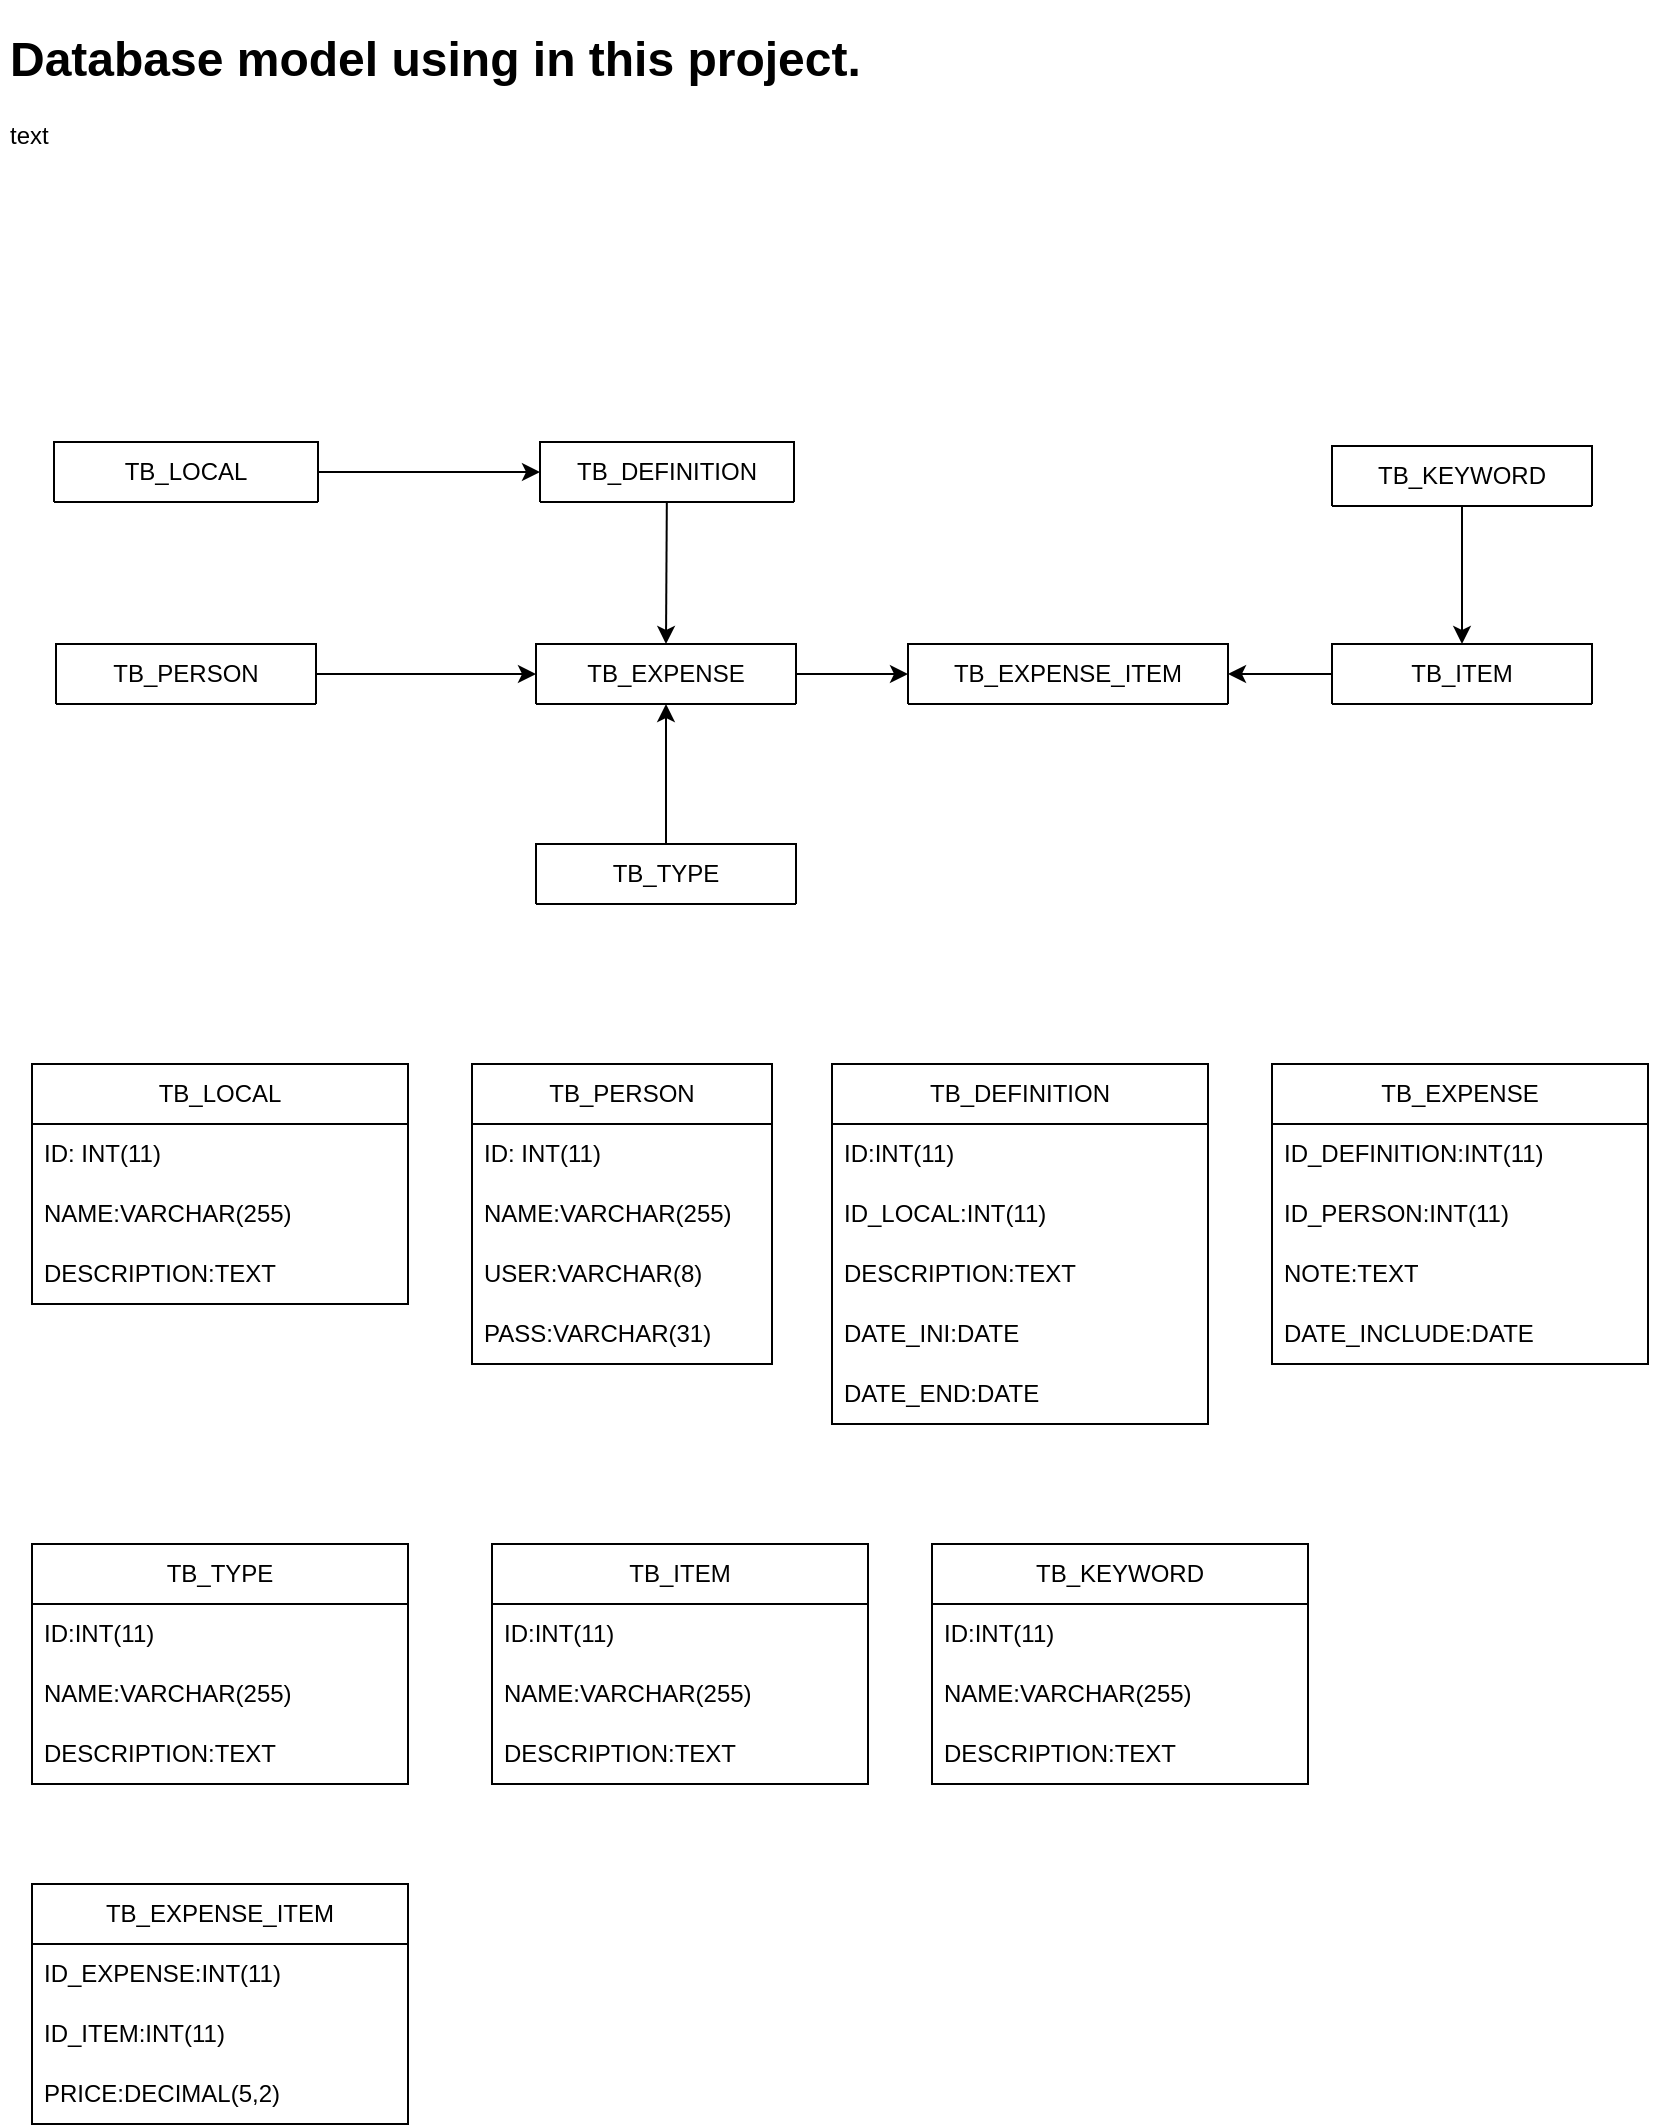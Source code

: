 <mxfile>
    <diagram name="Page-1" id="-mdfCCarGfJarrACI-WE">
        <mxGraphModel dx="1021" dy="434" grid="1" gridSize="10" guides="1" tooltips="1" connect="1" arrows="1" fold="1" page="1" pageScale="1" pageWidth="850" pageHeight="1100" math="0" shadow="0">
            <root>
                <mxCell id="0"/>
                <mxCell id="1" parent="0"/>
                <mxCell id="212D3otzy2RmVLP-Crpa-23" style="edgeStyle=orthogonalEdgeStyle;rounded=0;orthogonalLoop=1;jettySize=auto;html=1;" parent="1" source="212D3otzy2RmVLP-Crpa-1" target="212D3otzy2RmVLP-Crpa-17" edge="1">
                    <mxGeometry relative="1" as="geometry"/>
                </mxCell>
                <mxCell id="212D3otzy2RmVLP-Crpa-1" value="TB_PERSON" style="swimlane;fontStyle=0;childLayout=stackLayout;horizontal=1;startSize=30;horizontalStack=0;resizeParent=1;resizeParentMax=0;resizeLast=0;collapsible=1;marginBottom=0;whiteSpace=wrap;html=1;" parent="1" vertex="1" collapsed="1">
                    <mxGeometry x="38" y="322" width="130" height="30" as="geometry">
                        <mxRectangle x="40" y="240" width="140" height="60" as="alternateBounds"/>
                    </mxGeometry>
                </mxCell>
                <mxCell id="212D3otzy2RmVLP-Crpa-48" style="edgeStyle=orthogonalEdgeStyle;rounded=0;orthogonalLoop=1;jettySize=auto;html=1;" parent="1" source="212D3otzy2RmVLP-Crpa-7" target="212D3otzy2RmVLP-Crpa-46" edge="1">
                    <mxGeometry relative="1" as="geometry"/>
                </mxCell>
                <mxCell id="212D3otzy2RmVLP-Crpa-7" value="TB_ITEM" style="swimlane;fontStyle=0;childLayout=stackLayout;horizontal=1;startSize=30;horizontalStack=0;resizeParent=1;resizeParentMax=0;resizeLast=0;collapsible=1;marginBottom=0;whiteSpace=wrap;html=1;" parent="1" vertex="1" collapsed="1">
                    <mxGeometry x="676" y="322" width="130" height="30" as="geometry">
                        <mxRectangle x="510" y="240" width="140" height="60" as="alternateBounds"/>
                    </mxGeometry>
                </mxCell>
                <mxCell id="78" style="edgeStyle=none;html=1;" edge="1" parent="1" source="212D3otzy2RmVLP-Crpa-12" target="212D3otzy2RmVLP-Crpa-17">
                    <mxGeometry relative="1" as="geometry"/>
                </mxCell>
                <mxCell id="212D3otzy2RmVLP-Crpa-12" value="TB_TYPE" style="swimlane;fontStyle=0;childLayout=stackLayout;horizontal=1;startSize=30;horizontalStack=0;resizeParent=1;resizeParentMax=0;resizeLast=0;collapsible=1;marginBottom=0;whiteSpace=wrap;html=1;" parent="1" vertex="1" collapsed="1">
                    <mxGeometry x="278" y="422" width="130" height="30" as="geometry">
                        <mxRectangle x="280" y="90" width="140" height="60" as="alternateBounds"/>
                    </mxGeometry>
                </mxCell>
                <mxCell id="212D3otzy2RmVLP-Crpa-47" style="edgeStyle=orthogonalEdgeStyle;rounded=0;orthogonalLoop=1;jettySize=auto;html=1;" parent="1" source="212D3otzy2RmVLP-Crpa-17" target="212D3otzy2RmVLP-Crpa-46" edge="1">
                    <mxGeometry relative="1" as="geometry"/>
                </mxCell>
                <mxCell id="212D3otzy2RmVLP-Crpa-17" value="TB_EXPENSE" style="swimlane;fontStyle=0;childLayout=stackLayout;horizontal=1;startSize=30;horizontalStack=0;resizeParent=1;resizeParentMax=0;resizeLast=0;collapsible=1;marginBottom=0;whiteSpace=wrap;html=1;" parent="1" vertex="1" collapsed="1">
                    <mxGeometry x="278" y="322" width="130" height="30" as="geometry">
                        <mxRectangle x="280" y="240" width="140" height="60" as="alternateBounds"/>
                    </mxGeometry>
                </mxCell>
                <mxCell id="212D3otzy2RmVLP-Crpa-22" style="edgeStyle=orthogonalEdgeStyle;rounded=0;orthogonalLoop=1;jettySize=auto;html=1;exitX=0.5;exitY=1;exitDx=0;exitDy=0;" parent="1" source="212D3otzy2RmVLP-Crpa-17" target="212D3otzy2RmVLP-Crpa-17" edge="1">
                    <mxGeometry relative="1" as="geometry"/>
                </mxCell>
                <mxCell id="212D3otzy2RmVLP-Crpa-30" style="edgeStyle=orthogonalEdgeStyle;rounded=0;orthogonalLoop=1;jettySize=auto;html=1;" parent="1" source="212D3otzy2RmVLP-Crpa-29" target="212D3otzy2RmVLP-Crpa-7" edge="1">
                    <mxGeometry relative="1" as="geometry"/>
                </mxCell>
                <mxCell id="212D3otzy2RmVLP-Crpa-29" value="TB_KEYWORD" style="swimlane;fontStyle=0;childLayout=stackLayout;horizontal=1;startSize=30;horizontalStack=0;resizeParent=1;resizeParentMax=0;resizeLast=0;collapsible=1;marginBottom=0;whiteSpace=wrap;html=1;" parent="1" vertex="1" collapsed="1">
                    <mxGeometry x="676" y="223" width="130" height="30" as="geometry">
                        <mxRectangle x="510" y="240" width="140" height="60" as="alternateBounds"/>
                    </mxGeometry>
                </mxCell>
                <mxCell id="49" value="" style="edgeStyle=none;html=1;" parent="1" source="212D3otzy2RmVLP-Crpa-33" target="45" edge="1">
                    <mxGeometry relative="1" as="geometry"/>
                </mxCell>
                <mxCell id="212D3otzy2RmVLP-Crpa-33" value="TB_LOCAL" style="swimlane;fontStyle=0;childLayout=stackLayout;horizontal=1;startSize=30;horizontalStack=0;resizeParent=1;resizeParentMax=0;resizeLast=0;collapsible=1;marginBottom=0;whiteSpace=wrap;html=1;" parent="1" vertex="1" collapsed="1">
                    <mxGeometry x="37" y="221" width="132" height="30" as="geometry">
                        <mxRectangle x="-30" y="50" width="140" height="120" as="alternateBounds"/>
                    </mxGeometry>
                </mxCell>
                <mxCell id="212D3otzy2RmVLP-Crpa-34" value="Item 1" style="text;strokeColor=none;fillColor=none;align=left;verticalAlign=middle;spacingLeft=4;spacingRight=4;overflow=hidden;points=[[0,0.5],[1,0.5]];portConstraint=eastwest;rotatable=0;whiteSpace=wrap;html=1;" parent="212D3otzy2RmVLP-Crpa-33" vertex="1">
                    <mxGeometry y="30" width="140" height="30" as="geometry"/>
                </mxCell>
                <mxCell id="212D3otzy2RmVLP-Crpa-35" value="Item 2" style="text;strokeColor=none;fillColor=none;align=left;verticalAlign=middle;spacingLeft=4;spacingRight=4;overflow=hidden;points=[[0,0.5],[1,0.5]];portConstraint=eastwest;rotatable=0;whiteSpace=wrap;html=1;" parent="212D3otzy2RmVLP-Crpa-33" vertex="1">
                    <mxGeometry y="60" width="140" height="30" as="geometry"/>
                </mxCell>
                <mxCell id="212D3otzy2RmVLP-Crpa-36" value="Item 3" style="text;strokeColor=none;fillColor=none;align=left;verticalAlign=middle;spacingLeft=4;spacingRight=4;overflow=hidden;points=[[0,0.5],[1,0.5]];portConstraint=eastwest;rotatable=0;whiteSpace=wrap;html=1;" parent="212D3otzy2RmVLP-Crpa-33" vertex="1">
                    <mxGeometry y="90" width="140" height="30" as="geometry"/>
                </mxCell>
                <mxCell id="212D3otzy2RmVLP-Crpa-46" value="TB_EXPENSE_ITEM" style="swimlane;fontStyle=0;childLayout=stackLayout;horizontal=1;startSize=30;horizontalStack=0;resizeParent=1;resizeParentMax=0;resizeLast=0;collapsible=1;marginBottom=0;whiteSpace=wrap;html=1;" parent="1" vertex="1" collapsed="1">
                    <mxGeometry x="464" y="322" width="160" height="30" as="geometry">
                        <mxRectangle x="510" y="240" width="140" height="60" as="alternateBounds"/>
                    </mxGeometry>
                </mxCell>
                <mxCell id="34" value="TB_LOCAL" style="swimlane;fontStyle=0;childLayout=stackLayout;horizontal=1;startSize=30;horizontalStack=0;resizeParent=1;resizeParentMax=0;resizeLast=0;collapsible=1;marginBottom=0;whiteSpace=wrap;html=1;" parent="1" vertex="1">
                    <mxGeometry x="26" y="532" width="188" height="120" as="geometry"/>
                </mxCell>
                <mxCell id="35" value="ID: INT(11)" style="text;strokeColor=none;fillColor=none;align=left;verticalAlign=middle;spacingLeft=4;spacingRight=4;overflow=hidden;points=[[0,0.5],[1,0.5]];portConstraint=eastwest;rotatable=0;whiteSpace=wrap;html=1;" parent="34" vertex="1">
                    <mxGeometry y="30" width="188" height="30" as="geometry"/>
                </mxCell>
                <mxCell id="36" value="NAME:VARCHAR(255)" style="text;strokeColor=none;fillColor=none;align=left;verticalAlign=middle;spacingLeft=4;spacingRight=4;overflow=hidden;points=[[0,0.5],[1,0.5]];portConstraint=eastwest;rotatable=0;whiteSpace=wrap;html=1;" parent="34" vertex="1">
                    <mxGeometry y="60" width="188" height="30" as="geometry"/>
                </mxCell>
                <mxCell id="37" value="DESCRIPTION:TEXT" style="text;strokeColor=none;fillColor=none;align=left;verticalAlign=middle;spacingLeft=4;spacingRight=4;overflow=hidden;points=[[0,0.5],[1,0.5]];portConstraint=eastwest;rotatable=0;whiteSpace=wrap;html=1;" parent="34" vertex="1">
                    <mxGeometry y="90" width="188" height="30" as="geometry"/>
                </mxCell>
                <mxCell id="50" style="edgeStyle=none;html=1;entryX=0.5;entryY=0;entryDx=0;entryDy=0;" parent="1" source="45" target="212D3otzy2RmVLP-Crpa-17" edge="1">
                    <mxGeometry relative="1" as="geometry"/>
                </mxCell>
                <mxCell id="45" value="TB_DEFINITION" style="swimlane;fontStyle=0;childLayout=stackLayout;horizontal=1;startSize=30;horizontalStack=0;resizeParent=1;resizeParentMax=0;resizeLast=0;collapsible=1;marginBottom=0;whiteSpace=wrap;html=1;" parent="1" vertex="1" collapsed="1">
                    <mxGeometry x="280" y="221" width="127" height="30" as="geometry">
                        <mxRectangle x="-30" y="50" width="140" height="120" as="alternateBounds"/>
                    </mxGeometry>
                </mxCell>
                <mxCell id="46" value="Item 1" style="text;strokeColor=none;fillColor=none;align=left;verticalAlign=middle;spacingLeft=4;spacingRight=4;overflow=hidden;points=[[0,0.5],[1,0.5]];portConstraint=eastwest;rotatable=0;whiteSpace=wrap;html=1;" parent="45" vertex="1">
                    <mxGeometry y="30" width="140" height="30" as="geometry"/>
                </mxCell>
                <mxCell id="47" value="Item 2" style="text;strokeColor=none;fillColor=none;align=left;verticalAlign=middle;spacingLeft=4;spacingRight=4;overflow=hidden;points=[[0,0.5],[1,0.5]];portConstraint=eastwest;rotatable=0;whiteSpace=wrap;html=1;" parent="45" vertex="1">
                    <mxGeometry y="60" width="140" height="30" as="geometry"/>
                </mxCell>
                <mxCell id="48" value="Item 3" style="text;strokeColor=none;fillColor=none;align=left;verticalAlign=middle;spacingLeft=4;spacingRight=4;overflow=hidden;points=[[0,0.5],[1,0.5]];portConstraint=eastwest;rotatable=0;whiteSpace=wrap;html=1;" parent="45" vertex="1">
                    <mxGeometry y="90" width="140" height="30" as="geometry"/>
                </mxCell>
                <mxCell id="55" value="TB_PERSON" style="swimlane;fontStyle=0;childLayout=stackLayout;horizontal=1;startSize=30;horizontalStack=0;resizeParent=1;resizeParentMax=0;resizeLast=0;collapsible=1;marginBottom=0;whiteSpace=wrap;html=1;" vertex="1" parent="1">
                    <mxGeometry x="246" y="532" width="150" height="150" as="geometry"/>
                </mxCell>
                <mxCell id="56" value="ID: INT(11)" style="text;strokeColor=none;fillColor=none;align=left;verticalAlign=middle;spacingLeft=4;spacingRight=4;overflow=hidden;points=[[0,0.5],[1,0.5]];portConstraint=eastwest;rotatable=0;whiteSpace=wrap;html=1;" vertex="1" parent="55">
                    <mxGeometry y="30" width="150" height="30" as="geometry"/>
                </mxCell>
                <mxCell id="57" value="NAME:VARCHAR(255)" style="text;strokeColor=none;fillColor=none;align=left;verticalAlign=middle;spacingLeft=4;spacingRight=4;overflow=hidden;points=[[0,0.5],[1,0.5]];portConstraint=eastwest;rotatable=0;whiteSpace=wrap;html=1;" vertex="1" parent="55">
                    <mxGeometry y="60" width="150" height="30" as="geometry"/>
                </mxCell>
                <mxCell id="59" value="USER:VARCHAR(8)" style="text;strokeColor=none;fillColor=none;align=left;verticalAlign=middle;spacingLeft=4;spacingRight=4;overflow=hidden;points=[[0,0.5],[1,0.5]];portConstraint=eastwest;rotatable=0;whiteSpace=wrap;html=1;" vertex="1" parent="55">
                    <mxGeometry y="90" width="150" height="30" as="geometry"/>
                </mxCell>
                <mxCell id="58" value="PASS:VARCHAR(31)" style="text;strokeColor=none;fillColor=none;align=left;verticalAlign=middle;spacingLeft=4;spacingRight=4;overflow=hidden;points=[[0,0.5],[1,0.5]];portConstraint=eastwest;rotatable=0;whiteSpace=wrap;html=1;" vertex="1" parent="55">
                    <mxGeometry y="120" width="150" height="30" as="geometry"/>
                </mxCell>
                <mxCell id="60" value="TB_DEFINITION" style="swimlane;fontStyle=0;childLayout=stackLayout;horizontal=1;startSize=30;horizontalStack=0;resizeParent=1;resizeParentMax=0;resizeLast=0;collapsible=1;marginBottom=0;whiteSpace=wrap;html=1;" vertex="1" parent="1">
                    <mxGeometry x="426" y="532" width="188" height="180" as="geometry"/>
                </mxCell>
                <mxCell id="61" value="ID:INT(11)" style="text;strokeColor=none;fillColor=none;align=left;verticalAlign=middle;spacingLeft=4;spacingRight=4;overflow=hidden;points=[[0,0.5],[1,0.5]];portConstraint=eastwest;rotatable=0;whiteSpace=wrap;html=1;" vertex="1" parent="60">
                    <mxGeometry y="30" width="188" height="30" as="geometry"/>
                </mxCell>
                <mxCell id="70" value="ID_LOCAL:INT(11)" style="text;strokeColor=none;fillColor=none;align=left;verticalAlign=middle;spacingLeft=4;spacingRight=4;overflow=hidden;points=[[0,0.5],[1,0.5]];portConstraint=eastwest;rotatable=0;whiteSpace=wrap;html=1;" vertex="1" parent="60">
                    <mxGeometry y="60" width="188" height="30" as="geometry"/>
                </mxCell>
                <mxCell id="62" value="DESCRIPTION:TEXT" style="text;strokeColor=none;fillColor=none;align=left;verticalAlign=middle;spacingLeft=4;spacingRight=4;overflow=hidden;points=[[0,0.5],[1,0.5]];portConstraint=eastwest;rotatable=0;whiteSpace=wrap;html=1;" vertex="1" parent="60">
                    <mxGeometry y="90" width="188" height="30" as="geometry"/>
                </mxCell>
                <mxCell id="63" value="DATE_INI:DATE" style="text;strokeColor=none;fillColor=none;align=left;verticalAlign=middle;spacingLeft=4;spacingRight=4;overflow=hidden;points=[[0,0.5],[1,0.5]];portConstraint=eastwest;rotatable=0;whiteSpace=wrap;html=1;" vertex="1" parent="60">
                    <mxGeometry y="120" width="188" height="30" as="geometry"/>
                </mxCell>
                <mxCell id="64" value="DATE_END:DATE" style="text;strokeColor=none;fillColor=none;align=left;verticalAlign=middle;spacingLeft=4;spacingRight=4;overflow=hidden;points=[[0,0.5],[1,0.5]];portConstraint=eastwest;rotatable=0;whiteSpace=wrap;html=1;" vertex="1" parent="60">
                    <mxGeometry y="150" width="188" height="30" as="geometry"/>
                </mxCell>
                <mxCell id="65" value="TB_EXPENSE" style="swimlane;fontStyle=0;childLayout=stackLayout;horizontal=1;startSize=30;horizontalStack=0;resizeParent=1;resizeParentMax=0;resizeLast=0;collapsible=1;marginBottom=0;whiteSpace=wrap;html=1;" vertex="1" parent="1">
                    <mxGeometry x="646" y="532" width="188" height="150" as="geometry"/>
                </mxCell>
                <mxCell id="66" value="ID_DEFINITION:INT(11)" style="text;strokeColor=none;fillColor=none;align=left;verticalAlign=middle;spacingLeft=4;spacingRight=4;overflow=hidden;points=[[0,0.5],[1,0.5]];portConstraint=eastwest;rotatable=0;whiteSpace=wrap;html=1;" vertex="1" parent="65">
                    <mxGeometry y="30" width="188" height="30" as="geometry"/>
                </mxCell>
                <mxCell id="67" value="ID_PERSON:INT(11)" style="text;strokeColor=none;fillColor=none;align=left;verticalAlign=middle;spacingLeft=4;spacingRight=4;overflow=hidden;points=[[0,0.5],[1,0.5]];portConstraint=eastwest;rotatable=0;whiteSpace=wrap;html=1;" vertex="1" parent="65">
                    <mxGeometry y="60" width="188" height="30" as="geometry"/>
                </mxCell>
                <mxCell id="91" value="NOTE:TEXT" style="text;strokeColor=none;fillColor=none;align=left;verticalAlign=middle;spacingLeft=4;spacingRight=4;overflow=hidden;points=[[0,0.5],[1,0.5]];portConstraint=eastwest;rotatable=0;whiteSpace=wrap;html=1;" vertex="1" parent="65">
                    <mxGeometry y="90" width="188" height="30" as="geometry"/>
                </mxCell>
                <mxCell id="68" value="DATE_INCLUDE:DATE" style="text;strokeColor=none;fillColor=none;align=left;verticalAlign=middle;spacingLeft=4;spacingRight=4;overflow=hidden;points=[[0,0.5],[1,0.5]];portConstraint=eastwest;rotatable=0;whiteSpace=wrap;html=1;" vertex="1" parent="65">
                    <mxGeometry y="120" width="188" height="30" as="geometry"/>
                </mxCell>
                <mxCell id="71" value="TB_TYPE" style="swimlane;fontStyle=0;childLayout=stackLayout;horizontal=1;startSize=30;horizontalStack=0;resizeParent=1;resizeParentMax=0;resizeLast=0;collapsible=1;marginBottom=0;whiteSpace=wrap;html=1;" vertex="1" parent="1">
                    <mxGeometry x="26" y="772" width="188" height="120" as="geometry"/>
                </mxCell>
                <mxCell id="76" value="ID:INT(11)" style="text;strokeColor=none;fillColor=none;align=left;verticalAlign=middle;spacingLeft=4;spacingRight=4;overflow=hidden;points=[[0,0.5],[1,0.5]];portConstraint=eastwest;rotatable=0;whiteSpace=wrap;html=1;" vertex="1" parent="71">
                    <mxGeometry y="30" width="188" height="30" as="geometry"/>
                </mxCell>
                <mxCell id="77" value="NAME:VARCHAR(255)" style="text;strokeColor=none;fillColor=none;align=left;verticalAlign=middle;spacingLeft=4;spacingRight=4;overflow=hidden;points=[[0,0.5],[1,0.5]];portConstraint=eastwest;rotatable=0;whiteSpace=wrap;html=1;" vertex="1" parent="71">
                    <mxGeometry y="60" width="188" height="30" as="geometry"/>
                </mxCell>
                <mxCell id="73" value="DESCRIPTION:TEXT" style="text;strokeColor=none;fillColor=none;align=left;verticalAlign=middle;spacingLeft=4;spacingRight=4;overflow=hidden;points=[[0,0.5],[1,0.5]];portConstraint=eastwest;rotatable=0;whiteSpace=wrap;html=1;" vertex="1" parent="71">
                    <mxGeometry y="90" width="188" height="30" as="geometry"/>
                </mxCell>
                <mxCell id="79" value="TB_ITEM" style="swimlane;fontStyle=0;childLayout=stackLayout;horizontal=1;startSize=30;horizontalStack=0;resizeParent=1;resizeParentMax=0;resizeLast=0;collapsible=1;marginBottom=0;whiteSpace=wrap;html=1;" vertex="1" parent="1">
                    <mxGeometry x="256" y="772" width="188" height="120" as="geometry"/>
                </mxCell>
                <mxCell id="80" value="ID:INT(11)" style="text;strokeColor=none;fillColor=none;align=left;verticalAlign=middle;spacingLeft=4;spacingRight=4;overflow=hidden;points=[[0,0.5],[1,0.5]];portConstraint=eastwest;rotatable=0;whiteSpace=wrap;html=1;" vertex="1" parent="79">
                    <mxGeometry y="30" width="188" height="30" as="geometry"/>
                </mxCell>
                <mxCell id="81" value="NAME:VARCHAR(255)" style="text;strokeColor=none;fillColor=none;align=left;verticalAlign=middle;spacingLeft=4;spacingRight=4;overflow=hidden;points=[[0,0.5],[1,0.5]];portConstraint=eastwest;rotatable=0;whiteSpace=wrap;html=1;" vertex="1" parent="79">
                    <mxGeometry y="60" width="188" height="30" as="geometry"/>
                </mxCell>
                <mxCell id="82" value="DESCRIPTION:TEXT" style="text;strokeColor=none;fillColor=none;align=left;verticalAlign=middle;spacingLeft=4;spacingRight=4;overflow=hidden;points=[[0,0.5],[1,0.5]];portConstraint=eastwest;rotatable=0;whiteSpace=wrap;html=1;" vertex="1" parent="79">
                    <mxGeometry y="90" width="188" height="30" as="geometry"/>
                </mxCell>
                <mxCell id="83" value="TB_KEYWORD" style="swimlane;fontStyle=0;childLayout=stackLayout;horizontal=1;startSize=30;horizontalStack=0;resizeParent=1;resizeParentMax=0;resizeLast=0;collapsible=1;marginBottom=0;whiteSpace=wrap;html=1;" vertex="1" parent="1">
                    <mxGeometry x="476" y="772" width="188" height="120" as="geometry"/>
                </mxCell>
                <mxCell id="84" value="ID:INT(11)" style="text;strokeColor=none;fillColor=none;align=left;verticalAlign=middle;spacingLeft=4;spacingRight=4;overflow=hidden;points=[[0,0.5],[1,0.5]];portConstraint=eastwest;rotatable=0;whiteSpace=wrap;html=1;" vertex="1" parent="83">
                    <mxGeometry y="30" width="188" height="30" as="geometry"/>
                </mxCell>
                <mxCell id="85" value="NAME:VARCHAR(255)" style="text;strokeColor=none;fillColor=none;align=left;verticalAlign=middle;spacingLeft=4;spacingRight=4;overflow=hidden;points=[[0,0.5],[1,0.5]];portConstraint=eastwest;rotatable=0;whiteSpace=wrap;html=1;" vertex="1" parent="83">
                    <mxGeometry y="60" width="188" height="30" as="geometry"/>
                </mxCell>
                <mxCell id="86" value="DESCRIPTION:TEXT" style="text;strokeColor=none;fillColor=none;align=left;verticalAlign=middle;spacingLeft=4;spacingRight=4;overflow=hidden;points=[[0,0.5],[1,0.5]];portConstraint=eastwest;rotatable=0;whiteSpace=wrap;html=1;" vertex="1" parent="83">
                    <mxGeometry y="90" width="188" height="30" as="geometry"/>
                </mxCell>
                <mxCell id="87" value="TB_EXPENSE_ITEM" style="swimlane;fontStyle=0;childLayout=stackLayout;horizontal=1;startSize=30;horizontalStack=0;resizeParent=1;resizeParentMax=0;resizeLast=0;collapsible=1;marginBottom=0;whiteSpace=wrap;html=1;" vertex="1" parent="1">
                    <mxGeometry x="26" y="942" width="188" height="120" as="geometry"/>
                </mxCell>
                <mxCell id="88" value="ID_EXPENSE:INT(11)" style="text;strokeColor=none;fillColor=none;align=left;verticalAlign=middle;spacingLeft=4;spacingRight=4;overflow=hidden;points=[[0,0.5],[1,0.5]];portConstraint=eastwest;rotatable=0;whiteSpace=wrap;html=1;" vertex="1" parent="87">
                    <mxGeometry y="30" width="188" height="30" as="geometry"/>
                </mxCell>
                <mxCell id="89" value="ID_ITEM:INT(11)" style="text;strokeColor=none;fillColor=none;align=left;verticalAlign=middle;spacingLeft=4;spacingRight=4;overflow=hidden;points=[[0,0.5],[1,0.5]];portConstraint=eastwest;rotatable=0;whiteSpace=wrap;html=1;" vertex="1" parent="87">
                    <mxGeometry y="60" width="188" height="30" as="geometry"/>
                </mxCell>
                <mxCell id="90" value="PRICE:DECIMAL(5,2)" style="text;strokeColor=none;fillColor=none;align=left;verticalAlign=middle;spacingLeft=4;spacingRight=4;overflow=hidden;points=[[0,0.5],[1,0.5]];portConstraint=eastwest;rotatable=0;whiteSpace=wrap;html=1;" vertex="1" parent="87">
                    <mxGeometry y="90" width="188" height="30" as="geometry"/>
                </mxCell>
                <mxCell id="92" value="&lt;h1&gt;Database model using in this project.&lt;/h1&gt;&lt;p&gt;text&lt;/p&gt;" style="text;html=1;strokeColor=none;fillColor=none;spacing=5;spacingTop=-20;whiteSpace=wrap;overflow=hidden;rounded=0;" vertex="1" parent="1">
                    <mxGeometry x="10" y="10" width="830" height="180" as="geometry"/>
                </mxCell>
            </root>
        </mxGraphModel>
    </diagram>
</mxfile>
